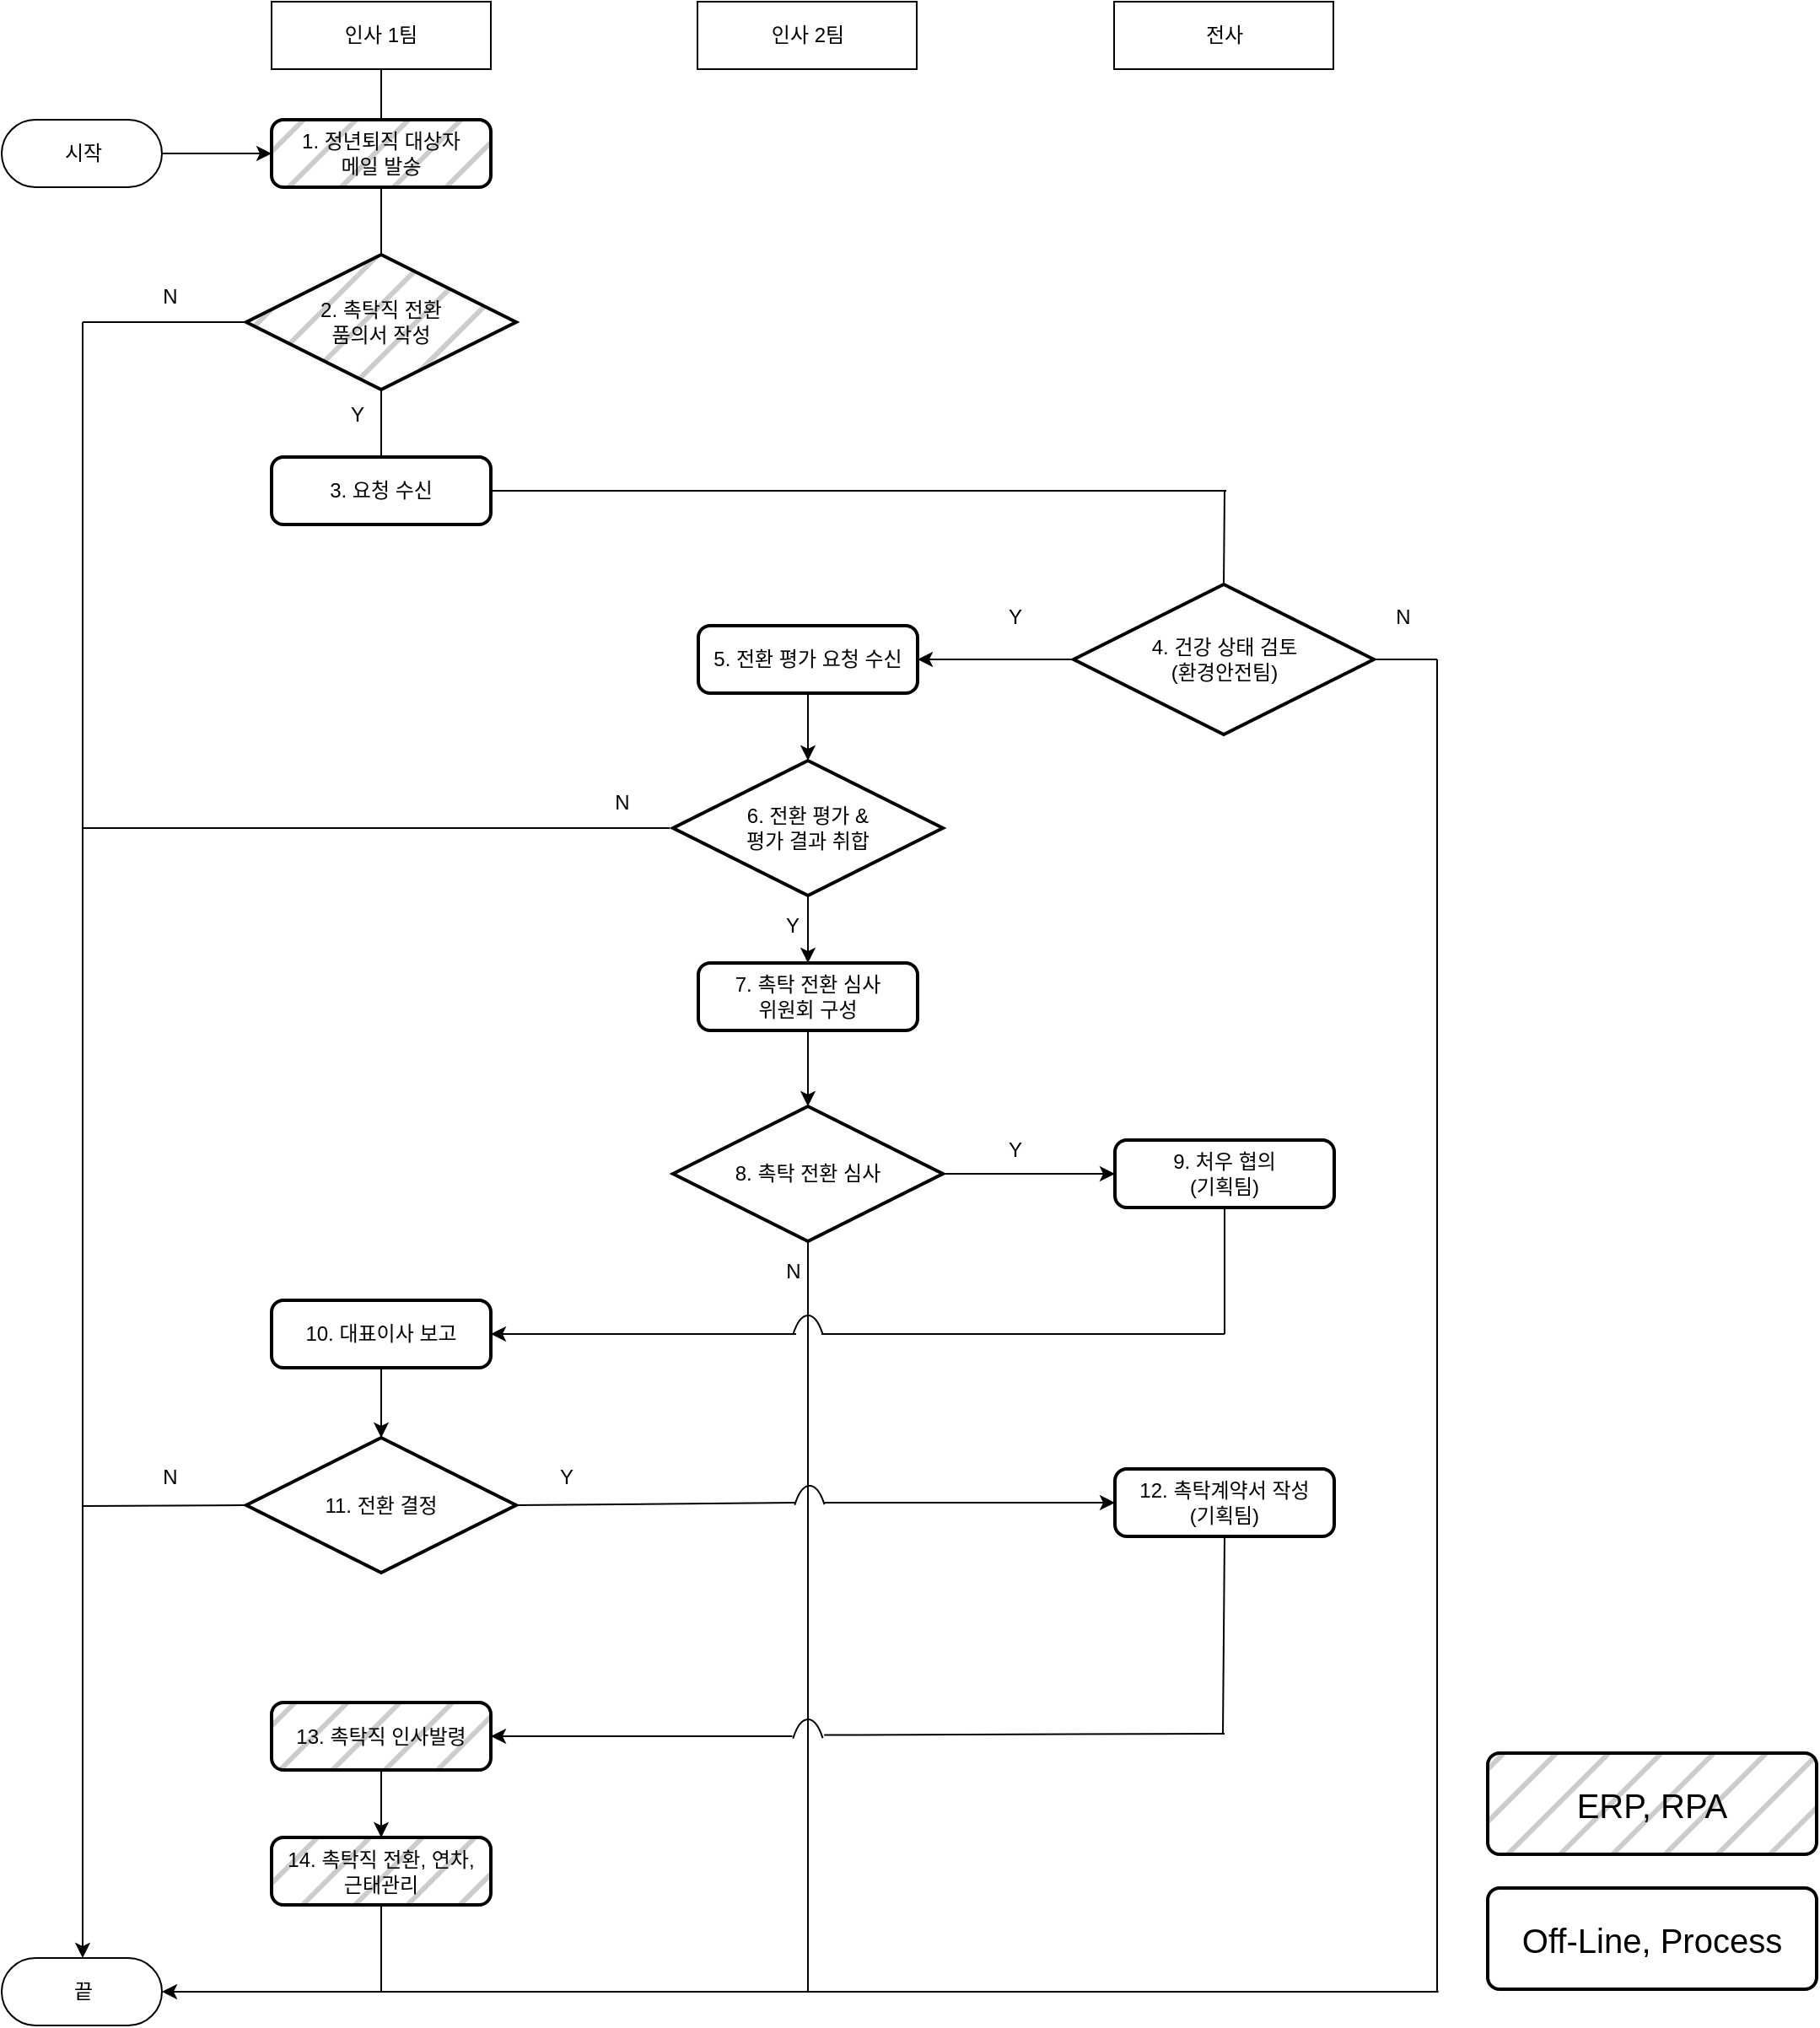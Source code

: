 <mxfile version="20.6.0" type="github">
  <diagram id="J1sLrtX11DQmOzzdEnN7" name="페이지-1">
    <mxGraphModel dx="1673" dy="896" grid="0" gridSize="10" guides="1" tooltips="1" connect="1" arrows="0" fold="1" page="0" pageScale="1" pageWidth="827" pageHeight="1169" math="0" shadow="0">
      <root>
        <mxCell id="0" />
        <mxCell id="1" parent="0" />
        <mxCell id="W-5HYGKtgrPXbYsl8lIH-1" value="인사 1팀" style="rounded=0;whiteSpace=wrap;html=1;" parent="1" vertex="1">
          <mxGeometry x="179" y="120" width="130" height="40" as="geometry" />
        </mxCell>
        <mxCell id="W-5HYGKtgrPXbYsl8lIH-2" value="인사 2팀" style="rounded=0;whiteSpace=wrap;html=1;" parent="1" vertex="1">
          <mxGeometry x="431.5" y="120" width="130" height="40" as="geometry" />
        </mxCell>
        <mxCell id="W-5HYGKtgrPXbYsl8lIH-3" value="전사" style="rounded=0;whiteSpace=wrap;html=1;" parent="1" vertex="1">
          <mxGeometry x="678.5" y="120" width="130" height="40" as="geometry" />
        </mxCell>
        <mxCell id="W-5HYGKtgrPXbYsl8lIH-4" value="시작" style="html=1;dashed=0;whitespace=wrap;shape=mxgraph.dfd.start" parent="1" vertex="1">
          <mxGeometry x="19" y="190" width="95" height="40" as="geometry" />
        </mxCell>
        <mxCell id="W-5HYGKtgrPXbYsl8lIH-7" value="3. 요청 수신" style="rounded=1;whiteSpace=wrap;html=1;absoluteArcSize=1;arcSize=14;strokeWidth=2;" parent="1" vertex="1">
          <mxGeometry x="179" y="390" width="130" height="40" as="geometry" />
        </mxCell>
        <mxCell id="W-5HYGKtgrPXbYsl8lIH-8" value="4. 건강 상태 검토&lt;br&gt;(환경안전팀)" style="strokeWidth=2;html=1;shape=mxgraph.flowchart.decision;whiteSpace=wrap;" parent="1" vertex="1">
          <mxGeometry x="654.5" y="465.5" width="178" height="89" as="geometry" />
        </mxCell>
        <mxCell id="W-5HYGKtgrPXbYsl8lIH-9" value="7. 촉탁 전환 심사&lt;br&gt;위원회 구성" style="rounded=1;whiteSpace=wrap;html=1;absoluteArcSize=1;arcSize=14;strokeWidth=2;" parent="1" vertex="1">
          <mxGeometry x="432" y="690" width="130" height="40" as="geometry" />
        </mxCell>
        <mxCell id="W-5HYGKtgrPXbYsl8lIH-10" value="8. 촉탁 전환 심사" style="strokeWidth=2;html=1;shape=mxgraph.flowchart.decision;whiteSpace=wrap;" parent="1" vertex="1">
          <mxGeometry x="417" y="775" width="160" height="80" as="geometry" />
        </mxCell>
        <mxCell id="W-5HYGKtgrPXbYsl8lIH-11" value="10. 대표이사 보고" style="rounded=1;whiteSpace=wrap;html=1;absoluteArcSize=1;arcSize=14;strokeWidth=2;" parent="1" vertex="1">
          <mxGeometry x="179" y="890" width="130" height="40" as="geometry" />
        </mxCell>
        <mxCell id="W-5HYGKtgrPXbYsl8lIH-12" value="11. 전환 결정" style="strokeWidth=2;html=1;shape=mxgraph.flowchart.decision;whiteSpace=wrap;" parent="1" vertex="1">
          <mxGeometry x="164" y="971.5" width="160" height="80" as="geometry" />
        </mxCell>
        <mxCell id="W-5HYGKtgrPXbYsl8lIH-14" value="13. 촉탁직 인사발령" style="rounded=1;whiteSpace=wrap;html=1;absoluteArcSize=1;arcSize=14;strokeWidth=2;fillStyle=hatch;fillColor=#CCCCCC;" parent="1" vertex="1">
          <mxGeometry x="179" y="1128.5" width="130" height="40" as="geometry" />
        </mxCell>
        <mxCell id="W-5HYGKtgrPXbYsl8lIH-15" value="14. 촉탁직 전환, 연차,&lt;br&gt;근태관리" style="rounded=1;whiteSpace=wrap;html=1;absoluteArcSize=1;arcSize=14;strokeWidth=2;fillColor=#CCCCCC;fillStyle=hatch;" parent="1" vertex="1">
          <mxGeometry x="179" y="1208.5" width="130" height="40" as="geometry" />
        </mxCell>
        <mxCell id="W-5HYGKtgrPXbYsl8lIH-16" value="끝" style="html=1;dashed=0;whitespace=wrap;shape=mxgraph.dfd.start" parent="1" vertex="1">
          <mxGeometry x="19" y="1280" width="95" height="40" as="geometry" />
        </mxCell>
        <mxCell id="W-5HYGKtgrPXbYsl8lIH-17" value="5. 전환 평가 요청 수신" style="rounded=1;whiteSpace=wrap;html=1;absoluteArcSize=1;arcSize=14;strokeWidth=2;" parent="1" vertex="1">
          <mxGeometry x="432" y="490" width="130" height="40" as="geometry" />
        </mxCell>
        <mxCell id="W-5HYGKtgrPXbYsl8lIH-18" value="6. 전환 평가 &amp;amp;&lt;br&gt;평가 결과 취합" style="strokeWidth=2;html=1;shape=mxgraph.flowchart.decision;whiteSpace=wrap;" parent="1" vertex="1">
          <mxGeometry x="417" y="570" width="160" height="80" as="geometry" />
        </mxCell>
        <mxCell id="W-5HYGKtgrPXbYsl8lIH-20" value="9. 처우 협의&lt;br&gt;(기획팀)" style="rounded=1;whiteSpace=wrap;html=1;absoluteArcSize=1;arcSize=14;strokeWidth=2;" parent="1" vertex="1">
          <mxGeometry x="679" y="795" width="130" height="40" as="geometry" />
        </mxCell>
        <mxCell id="W-5HYGKtgrPXbYsl8lIH-21" value="12. 촉탁계약서 작성&lt;br&gt;(기획팀)" style="rounded=1;whiteSpace=wrap;html=1;absoluteArcSize=1;arcSize=14;strokeWidth=2;" parent="1" vertex="1">
          <mxGeometry x="679" y="990" width="130" height="40" as="geometry" />
        </mxCell>
        <mxCell id="QforyLMInBVwpXVM1k4o-5" value="Y" style="text;html=1;strokeColor=none;fillColor=none;align=center;verticalAlign=middle;whiteSpace=wrap;rounded=0;fillStyle=hatch;" parent="1" vertex="1">
          <mxGeometry x="590" y="470" width="60" height="30" as="geometry" />
        </mxCell>
        <mxCell id="QforyLMInBVwpXVM1k4o-11" value="" style="endArrow=classic;html=1;rounded=0;exitX=1;exitY=0.5;exitDx=0;exitDy=0;exitPerimeter=0;entryX=0;entryY=0.5;entryDx=0;entryDy=0;" parent="1" source="W-5HYGKtgrPXbYsl8lIH-4" target="QforyLMInBVwpXVM1k4o-94" edge="1">
          <mxGeometry width="50" height="50" relative="1" as="geometry">
            <mxPoint x="274" y="510" as="sourcePoint" />
            <mxPoint x="170" y="210" as="targetPoint" />
          </mxGeometry>
        </mxCell>
        <mxCell id="QforyLMInBVwpXVM1k4o-13" value="" style="endArrow=classic;html=1;rounded=0;entryX=1;entryY=0.5;entryDx=0;entryDy=0;exitX=0;exitY=0.5;exitDx=0;exitDy=0;exitPerimeter=0;" parent="1" source="W-5HYGKtgrPXbYsl8lIH-8" target="W-5HYGKtgrPXbYsl8lIH-17" edge="1">
          <mxGeometry width="50" height="50" relative="1" as="geometry">
            <mxPoint x="660" y="460" as="sourcePoint" />
            <mxPoint x="590" y="440" as="targetPoint" />
          </mxGeometry>
        </mxCell>
        <mxCell id="QforyLMInBVwpXVM1k4o-19" value="N" style="text;html=1;strokeColor=none;fillColor=none;align=center;verticalAlign=middle;whiteSpace=wrap;rounded=0;fillStyle=hatch;" parent="1" vertex="1">
          <mxGeometry x="820" y="470" width="60" height="30" as="geometry" />
        </mxCell>
        <mxCell id="QforyLMInBVwpXVM1k4o-20" value="" style="endArrow=classic;html=1;rounded=0;exitX=0.5;exitY=1;exitDx=0;exitDy=0;entryX=0.5;entryY=0;entryDx=0;entryDy=0;entryPerimeter=0;" parent="1" source="W-5HYGKtgrPXbYsl8lIH-17" target="W-5HYGKtgrPXbYsl8lIH-18" edge="1">
          <mxGeometry width="50" height="50" relative="1" as="geometry">
            <mxPoint x="334" y="520" as="sourcePoint" />
            <mxPoint x="442" y="520" as="targetPoint" />
          </mxGeometry>
        </mxCell>
        <mxCell id="QforyLMInBVwpXVM1k4o-22" value="Y" style="text;html=1;strokeColor=none;fillColor=none;align=center;verticalAlign=middle;whiteSpace=wrap;rounded=0;fillStyle=hatch;" parent="1" vertex="1">
          <mxGeometry x="458" y="653" width="60" height="30" as="geometry" />
        </mxCell>
        <mxCell id="QforyLMInBVwpXVM1k4o-23" value="" style="endArrow=none;html=1;rounded=0;entryX=0;entryY=0.5;entryDx=0;entryDy=0;entryPerimeter=0;" parent="1" edge="1">
          <mxGeometry width="50" height="50" relative="1" as="geometry">
            <mxPoint x="67" y="610" as="sourcePoint" />
            <mxPoint x="415" y="610" as="targetPoint" />
            <Array as="points">
              <mxPoint x="217" y="610" />
            </Array>
          </mxGeometry>
        </mxCell>
        <mxCell id="QforyLMInBVwpXVM1k4o-27" value="" style="edgeStyle=elbowEdgeStyle;elbow=horizontal;endArrow=classic;html=1;rounded=0;entryX=0.5;entryY=0.5;entryDx=0;entryDy=-20;entryPerimeter=0;" parent="1" target="W-5HYGKtgrPXbYsl8lIH-16" edge="1">
          <mxGeometry width="50" height="50" relative="1" as="geometry">
            <mxPoint x="67" y="510" as="sourcePoint" />
            <mxPoint x="67" y="1090" as="targetPoint" />
            <Array as="points">
              <mxPoint x="67" y="810" />
            </Array>
          </mxGeometry>
        </mxCell>
        <mxCell id="QforyLMInBVwpXVM1k4o-28" value="N" style="text;html=1;strokeColor=none;fillColor=none;align=center;verticalAlign=middle;whiteSpace=wrap;rounded=0;fillStyle=hatch;" parent="1" vertex="1">
          <mxGeometry x="357" y="580" width="60" height="30" as="geometry" />
        </mxCell>
        <mxCell id="QforyLMInBVwpXVM1k4o-29" value="" style="endArrow=classic;html=1;rounded=0;entryX=0.5;entryY=0;entryDx=0;entryDy=0;entryPerimeter=0;exitX=0.5;exitY=1;exitDx=0;exitDy=0;" parent="1" source="W-5HYGKtgrPXbYsl8lIH-9" target="W-5HYGKtgrPXbYsl8lIH-10" edge="1">
          <mxGeometry width="50" height="50" relative="1" as="geometry">
            <mxPoint x="529" y="760" as="sourcePoint" />
            <mxPoint x="507" y="580" as="targetPoint" />
          </mxGeometry>
        </mxCell>
        <mxCell id="QforyLMInBVwpXVM1k4o-43" value="" style="edgeStyle=elbowEdgeStyle;elbow=horizontal;endArrow=classic;html=1;rounded=0;exitX=0.5;exitY=1;exitDx=0;exitDy=0;exitPerimeter=0;entryX=1;entryY=0.5;entryDx=0;entryDy=0;entryPerimeter=0;" parent="1" source="W-5HYGKtgrPXbYsl8lIH-10" target="W-5HYGKtgrPXbYsl8lIH-16" edge="1">
          <mxGeometry width="50" height="50" relative="1" as="geometry">
            <mxPoint x="472" y="950" as="sourcePoint" />
            <mxPoint x="130" y="1130" as="targetPoint" />
            <Array as="points">
              <mxPoint x="497" y="1000" />
            </Array>
          </mxGeometry>
        </mxCell>
        <mxCell id="QforyLMInBVwpXVM1k4o-44" value="N" style="text;html=1;strokeColor=none;fillColor=none;align=center;verticalAlign=middle;whiteSpace=wrap;rounded=0;fillStyle=hatch;" parent="1" vertex="1">
          <mxGeometry x="475.5" y="858" width="25" height="30" as="geometry" />
        </mxCell>
        <mxCell id="QforyLMInBVwpXVM1k4o-45" value="" style="endArrow=classic;html=1;rounded=0;entryX=0;entryY=0.5;entryDx=0;entryDy=0;exitX=1;exitY=0.5;exitDx=0;exitDy=0;exitPerimeter=0;" parent="1" source="W-5HYGKtgrPXbYsl8lIH-10" target="W-5HYGKtgrPXbYsl8lIH-20" edge="1">
          <mxGeometry width="50" height="50" relative="1" as="geometry">
            <mxPoint x="410" y="840" as="sourcePoint" />
            <mxPoint x="374" y="744.5" as="targetPoint" />
          </mxGeometry>
        </mxCell>
        <mxCell id="QforyLMInBVwpXVM1k4o-46" value="" style="endArrow=classic;html=1;rounded=0;exitX=0.5;exitY=1;exitDx=0;exitDy=0;entryX=0.5;entryY=0;entryDx=0;entryDy=0;entryPerimeter=0;" parent="1" source="W-5HYGKtgrPXbYsl8lIH-11" target="W-5HYGKtgrPXbYsl8lIH-12" edge="1">
          <mxGeometry width="50" height="50" relative="1" as="geometry">
            <mxPoint x="164" y="831.5" as="sourcePoint" />
            <mxPoint x="214" y="781.5" as="targetPoint" />
          </mxGeometry>
        </mxCell>
        <mxCell id="QforyLMInBVwpXVM1k4o-48" value="Y" style="text;html=1;strokeColor=none;fillColor=none;align=center;verticalAlign=middle;whiteSpace=wrap;rounded=0;fillStyle=hatch;" parent="1" vertex="1">
          <mxGeometry x="324" y="980" width="60" height="30" as="geometry" />
        </mxCell>
        <mxCell id="QforyLMInBVwpXVM1k4o-56" value="" style="verticalLabelPosition=bottom;verticalAlign=top;html=1;shape=mxgraph.basic.arc;startAngle=0.868;endAngle=0.13;fillStyle=hatch;fillColor=#CCCCCC;" parent="1" vertex="1">
          <mxGeometry x="485" y="899" width="24" height="70" as="geometry" />
        </mxCell>
        <mxCell id="QforyLMInBVwpXVM1k4o-60" value="" style="verticalLabelPosition=bottom;verticalAlign=top;html=1;shape=mxgraph.basic.arc;startAngle=0.868;endAngle=0.13;fillStyle=hatch;fillColor=#CCCCCC;" parent="1" vertex="1">
          <mxGeometry x="486" y="1000" width="24" height="70" as="geometry" />
        </mxCell>
        <mxCell id="QforyLMInBVwpXVM1k4o-63" value="" style="endArrow=classic;html=1;rounded=0;exitX=0.5;exitY=1;exitDx=0;exitDy=0;entryX=0.5;entryY=0;entryDx=0;entryDy=0;" parent="1" source="W-5HYGKtgrPXbYsl8lIH-14" target="W-5HYGKtgrPXbYsl8lIH-15" edge="1">
          <mxGeometry width="50" height="50" relative="1" as="geometry">
            <mxPoint x="94" y="1157.5" as="sourcePoint" />
            <mxPoint x="144" y="1107.5" as="targetPoint" />
          </mxGeometry>
        </mxCell>
        <mxCell id="QforyLMInBVwpXVM1k4o-65" value="" style="endArrow=classic;html=1;rounded=0;exitX=0.5;exitY=1;exitDx=0;exitDy=0;exitPerimeter=0;entryX=0.5;entryY=0;entryDx=0;entryDy=0;" parent="1" source="W-5HYGKtgrPXbYsl8lIH-18" target="W-5HYGKtgrPXbYsl8lIH-9" edge="1">
          <mxGeometry width="50" height="50" relative="1" as="geometry">
            <mxPoint x="650" y="653" as="sourcePoint" />
            <mxPoint x="700" y="603" as="targetPoint" />
          </mxGeometry>
        </mxCell>
        <mxCell id="QforyLMInBVwpXVM1k4o-70" value="Y" style="text;html=1;strokeColor=none;fillColor=none;align=center;verticalAlign=middle;whiteSpace=wrap;rounded=0;fillStyle=hatch;" parent="1" vertex="1">
          <mxGeometry x="590" y="786" width="60" height="30" as="geometry" />
        </mxCell>
        <mxCell id="QforyLMInBVwpXVM1k4o-71" value="" style="endArrow=none;html=1;rounded=0;entryX=0.5;entryY=0;entryDx=0;entryDy=0;exitX=0.5;exitY=1;exitDx=0;exitDy=0;exitPerimeter=0;" parent="1" source="QforyLMInBVwpXVM1k4o-96" target="W-5HYGKtgrPXbYsl8lIH-7" edge="1">
          <mxGeometry width="50" height="50" relative="1" as="geometry">
            <mxPoint x="244" y="370" as="sourcePoint" />
            <mxPoint x="369" y="340" as="targetPoint" />
          </mxGeometry>
        </mxCell>
        <mxCell id="QforyLMInBVwpXVM1k4o-77" value="" style="endArrow=none;html=1;rounded=0;entryX=0.5;entryY=1;entryDx=0;entryDy=0;" parent="1" target="W-5HYGKtgrPXbYsl8lIH-20" edge="1">
          <mxGeometry width="50" height="50" relative="1" as="geometry">
            <mxPoint x="744" y="910" as="sourcePoint" />
            <mxPoint x="560" y="890" as="targetPoint" />
          </mxGeometry>
        </mxCell>
        <mxCell id="QforyLMInBVwpXVM1k4o-78" value="" style="endArrow=none;html=1;rounded=0;" parent="1" edge="1">
          <mxGeometry width="50" height="50" relative="1" as="geometry">
            <mxPoint x="505" y="910" as="sourcePoint" />
            <mxPoint x="744" y="910" as="targetPoint" />
          </mxGeometry>
        </mxCell>
        <mxCell id="QforyLMInBVwpXVM1k4o-80" value="" style="endArrow=classic;html=1;rounded=0;exitX=0.208;exitY=0.157;exitDx=0;exitDy=0;exitPerimeter=0;entryX=1;entryY=0.5;entryDx=0;entryDy=0;" parent="1" source="QforyLMInBVwpXVM1k4o-56" target="W-5HYGKtgrPXbYsl8lIH-11" edge="1">
          <mxGeometry width="50" height="50" relative="1" as="geometry">
            <mxPoint x="420" y="970" as="sourcePoint" />
            <mxPoint x="320" y="910" as="targetPoint" />
          </mxGeometry>
        </mxCell>
        <mxCell id="QforyLMInBVwpXVM1k4o-84" value="" style="endArrow=none;html=1;rounded=0;exitX=1;exitY=0.5;exitDx=0;exitDy=0;exitPerimeter=0;" parent="1" source="W-5HYGKtgrPXbYsl8lIH-12" edge="1">
          <mxGeometry width="50" height="50" relative="1" as="geometry">
            <mxPoint x="349" y="1000" as="sourcePoint" />
            <mxPoint x="490" y="1010" as="targetPoint" />
          </mxGeometry>
        </mxCell>
        <mxCell id="QforyLMInBVwpXVM1k4o-85" value="" style="endArrow=classic;html=1;rounded=0;exitX=0.861;exitY=0.143;exitDx=0;exitDy=0;exitPerimeter=0;entryX=0;entryY=0.5;entryDx=0;entryDy=0;" parent="1" source="QforyLMInBVwpXVM1k4o-60" target="W-5HYGKtgrPXbYsl8lIH-21" edge="1">
          <mxGeometry width="50" height="50" relative="1" as="geometry">
            <mxPoint x="550" y="1000" as="sourcePoint" />
            <mxPoint x="600" y="950" as="targetPoint" />
          </mxGeometry>
        </mxCell>
        <mxCell id="QforyLMInBVwpXVM1k4o-86" value="" style="endArrow=none;html=1;rounded=0;exitX=0;exitY=0.5;exitDx=0;exitDy=0;exitPerimeter=0;" parent="1" source="W-5HYGKtgrPXbYsl8lIH-12" edge="1">
          <mxGeometry width="50" height="50" relative="1" as="geometry">
            <mxPoint x="161" y="1011.5" as="sourcePoint" />
            <mxPoint x="67" y="1012" as="targetPoint" />
          </mxGeometry>
        </mxCell>
        <mxCell id="QforyLMInBVwpXVM1k4o-87" value="N" style="text;html=1;strokeColor=none;fillColor=none;align=center;verticalAlign=middle;whiteSpace=wrap;rounded=0;fillStyle=hatch;" parent="1" vertex="1">
          <mxGeometry x="89" y="980" width="60" height="30" as="geometry" />
        </mxCell>
        <mxCell id="QforyLMInBVwpXVM1k4o-89" value="" style="endArrow=none;html=1;rounded=0;entryX=0.5;entryY=1;entryDx=0;entryDy=0;" parent="1" target="W-5HYGKtgrPXbYsl8lIH-21" edge="1">
          <mxGeometry width="50" height="50" relative="1" as="geometry">
            <mxPoint x="743" y="1147" as="sourcePoint" />
            <mxPoint x="750" y="1070" as="targetPoint" />
          </mxGeometry>
        </mxCell>
        <mxCell id="QforyLMInBVwpXVM1k4o-90" value="" style="endArrow=classic;html=1;rounded=0;entryX=1;entryY=0.5;entryDx=0;entryDy=0;exitX=0.115;exitY=0.142;exitDx=0;exitDy=0;exitPerimeter=0;" parent="1" source="QforyLMInBVwpXVM1k4o-91" target="W-5HYGKtgrPXbYsl8lIH-14" edge="1">
          <mxGeometry width="50" height="50" relative="1" as="geometry">
            <mxPoint x="470" y="1149" as="sourcePoint" />
            <mxPoint x="430" y="1090" as="targetPoint" />
          </mxGeometry>
        </mxCell>
        <mxCell id="QforyLMInBVwpXVM1k4o-91" value="" style="verticalLabelPosition=bottom;verticalAlign=top;html=1;shape=mxgraph.basic.arc;startAngle=0.868;endAngle=0.13;fillStyle=hatch;fillColor=#CCCCCC;" parent="1" vertex="1">
          <mxGeometry x="485" y="1138.5" width="24" height="70" as="geometry" />
        </mxCell>
        <mxCell id="QforyLMInBVwpXVM1k4o-93" value="" style="endArrow=none;html=1;rounded=0;exitX=0.9;exitY=0.133;exitDx=0;exitDy=0;exitPerimeter=0;" parent="1" source="QforyLMInBVwpXVM1k4o-91" edge="1">
          <mxGeometry width="50" height="50" relative="1" as="geometry">
            <mxPoint x="562" y="1120" as="sourcePoint" />
            <mxPoint x="744" y="1147" as="targetPoint" />
          </mxGeometry>
        </mxCell>
        <mxCell id="QforyLMInBVwpXVM1k4o-94" value="1. 정년퇴직 대상자&lt;br&gt;메일 발송" style="rounded=1;whiteSpace=wrap;html=1;absoluteArcSize=1;arcSize=14;strokeWidth=2;fillStyle=hatch;fillColor=#CCCCCC;" parent="1" vertex="1">
          <mxGeometry x="179" y="190" width="130" height="40" as="geometry" />
        </mxCell>
        <mxCell id="QforyLMInBVwpXVM1k4o-96" value="2. 촉탁직 전환 &lt;br&gt;품의서 작성" style="strokeWidth=2;html=1;shape=mxgraph.flowchart.decision;whiteSpace=wrap;fillStyle=hatch;fillColor=#CCCCCC;" parent="1" vertex="1">
          <mxGeometry x="164" y="270" width="160" height="80" as="geometry" />
        </mxCell>
        <mxCell id="QforyLMInBVwpXVM1k4o-97" value="Y" style="text;html=1;strokeColor=none;fillColor=none;align=center;verticalAlign=middle;whiteSpace=wrap;rounded=0;fillStyle=hatch;" parent="1" vertex="1">
          <mxGeometry x="200" y="350" width="60" height="30" as="geometry" />
        </mxCell>
        <mxCell id="QforyLMInBVwpXVM1k4o-98" value="" style="endArrow=none;html=1;rounded=0;entryX=0.5;entryY=1;entryDx=0;entryDy=0;exitX=0.5;exitY=0;exitDx=0;exitDy=0;exitPerimeter=0;" parent="1" source="QforyLMInBVwpXVM1k4o-96" target="QforyLMInBVwpXVM1k4o-94" edge="1">
          <mxGeometry width="50" height="50" relative="1" as="geometry">
            <mxPoint x="420" y="280" as="sourcePoint" />
            <mxPoint x="470" y="230" as="targetPoint" />
          </mxGeometry>
        </mxCell>
        <mxCell id="QforyLMInBVwpXVM1k4o-99" value="" style="endArrow=none;html=1;rounded=0;entryX=0;entryY=0.5;entryDx=0;entryDy=0;entryPerimeter=0;" parent="1" target="QforyLMInBVwpXVM1k4o-96" edge="1">
          <mxGeometry width="50" height="50" relative="1" as="geometry">
            <mxPoint x="67" y="310" as="sourcePoint" />
            <mxPoint x="114" y="290" as="targetPoint" />
          </mxGeometry>
        </mxCell>
        <mxCell id="QforyLMInBVwpXVM1k4o-100" value="" style="endArrow=none;html=1;rounded=0;" parent="1" edge="1">
          <mxGeometry width="50" height="50" relative="1" as="geometry">
            <mxPoint x="67" y="510" as="sourcePoint" />
            <mxPoint x="67" y="310" as="targetPoint" />
          </mxGeometry>
        </mxCell>
        <mxCell id="QforyLMInBVwpXVM1k4o-101" value="N" style="text;html=1;strokeColor=none;fillColor=none;align=center;verticalAlign=middle;whiteSpace=wrap;rounded=0;fillStyle=hatch;" parent="1" vertex="1">
          <mxGeometry x="89" y="280" width="60" height="30" as="geometry" />
        </mxCell>
        <mxCell id="QforyLMInBVwpXVM1k4o-102" value="" style="endArrow=none;html=1;rounded=0;entryX=0.5;entryY=1;entryDx=0;entryDy=0;exitX=0.5;exitY=0;exitDx=0;exitDy=0;" parent="1" source="QforyLMInBVwpXVM1k4o-94" target="W-5HYGKtgrPXbYsl8lIH-1" edge="1">
          <mxGeometry width="50" height="50" relative="1" as="geometry">
            <mxPoint x="290" y="480" as="sourcePoint" />
            <mxPoint x="340" y="430" as="targetPoint" />
          </mxGeometry>
        </mxCell>
        <mxCell id="QforyLMInBVwpXVM1k4o-103" value="&lt;font style=&quot;font-size: 20px;&quot;&gt;ERP, RPA&lt;/font&gt;" style="rounded=1;whiteSpace=wrap;html=1;absoluteArcSize=1;arcSize=14;strokeWidth=2;fillStyle=hatch;fillColor=#CCCCCC;" parent="1" vertex="1">
          <mxGeometry x="900" y="1158.5" width="195" height="60" as="geometry" />
        </mxCell>
        <mxCell id="QforyLMInBVwpXVM1k4o-104" value="&lt;font style=&quot;font-size: 20px;&quot;&gt;Off-Line, Process&lt;/font&gt;" style="rounded=1;whiteSpace=wrap;html=1;absoluteArcSize=1;arcSize=14;strokeWidth=2;" parent="1" vertex="1">
          <mxGeometry x="900" y="1238.5" width="195" height="60" as="geometry" />
        </mxCell>
        <mxCell id="QforyLMInBVwpXVM1k4o-106" value="" style="endArrow=none;html=1;rounded=0;entryX=0.5;entryY=1;entryDx=0;entryDy=0;" parent="1" target="W-5HYGKtgrPXbYsl8lIH-15" edge="1">
          <mxGeometry width="50" height="50" relative="1" as="geometry">
            <mxPoint x="244" y="1300" as="sourcePoint" />
            <mxPoint x="240" y="1290" as="targetPoint" />
          </mxGeometry>
        </mxCell>
        <mxCell id="p3yND1vmPy8-xvWP1bQ2-1" value="" style="endArrow=none;html=1;rounded=0;fontSize=20;exitX=1;exitY=0.5;exitDx=0;exitDy=0;" edge="1" parent="1" source="W-5HYGKtgrPXbYsl8lIH-7">
          <mxGeometry width="50" height="50" relative="1" as="geometry">
            <mxPoint x="400" y="410" as="sourcePoint" />
            <mxPoint x="745" y="410" as="targetPoint" />
          </mxGeometry>
        </mxCell>
        <mxCell id="p3yND1vmPy8-xvWP1bQ2-3" value="" style="endArrow=none;html=1;rounded=0;fontSize=20;exitX=0.5;exitY=0;exitDx=0;exitDy=0;exitPerimeter=0;" edge="1" parent="1" source="W-5HYGKtgrPXbYsl8lIH-8">
          <mxGeometry width="50" height="50" relative="1" as="geometry">
            <mxPoint x="900" y="400" as="sourcePoint" />
            <mxPoint x="744" y="410" as="targetPoint" />
          </mxGeometry>
        </mxCell>
        <mxCell id="p3yND1vmPy8-xvWP1bQ2-6" value="" style="endArrow=none;html=1;rounded=0;fontSize=20;exitX=1;exitY=0.5;exitDx=0;exitDy=0;exitPerimeter=0;" edge="1" parent="1" source="W-5HYGKtgrPXbYsl8lIH-8">
          <mxGeometry width="50" height="50" relative="1" as="geometry">
            <mxPoint x="867.5" y="510" as="sourcePoint" />
            <mxPoint x="870" y="510" as="targetPoint" />
          </mxGeometry>
        </mxCell>
        <mxCell id="p3yND1vmPy8-xvWP1bQ2-8" value="" style="endArrow=none;html=1;rounded=0;fontSize=20;" edge="1" parent="1">
          <mxGeometry width="50" height="50" relative="1" as="geometry">
            <mxPoint x="870" y="1300" as="sourcePoint" />
            <mxPoint x="870" y="510" as="targetPoint" />
          </mxGeometry>
        </mxCell>
        <mxCell id="p3yND1vmPy8-xvWP1bQ2-9" value="" style="endArrow=none;html=1;rounded=0;fontSize=20;" edge="1" parent="1">
          <mxGeometry width="50" height="50" relative="1" as="geometry">
            <mxPoint x="497" y="1300" as="sourcePoint" />
            <mxPoint x="870.833" y="1300" as="targetPoint" />
          </mxGeometry>
        </mxCell>
      </root>
    </mxGraphModel>
  </diagram>
</mxfile>
